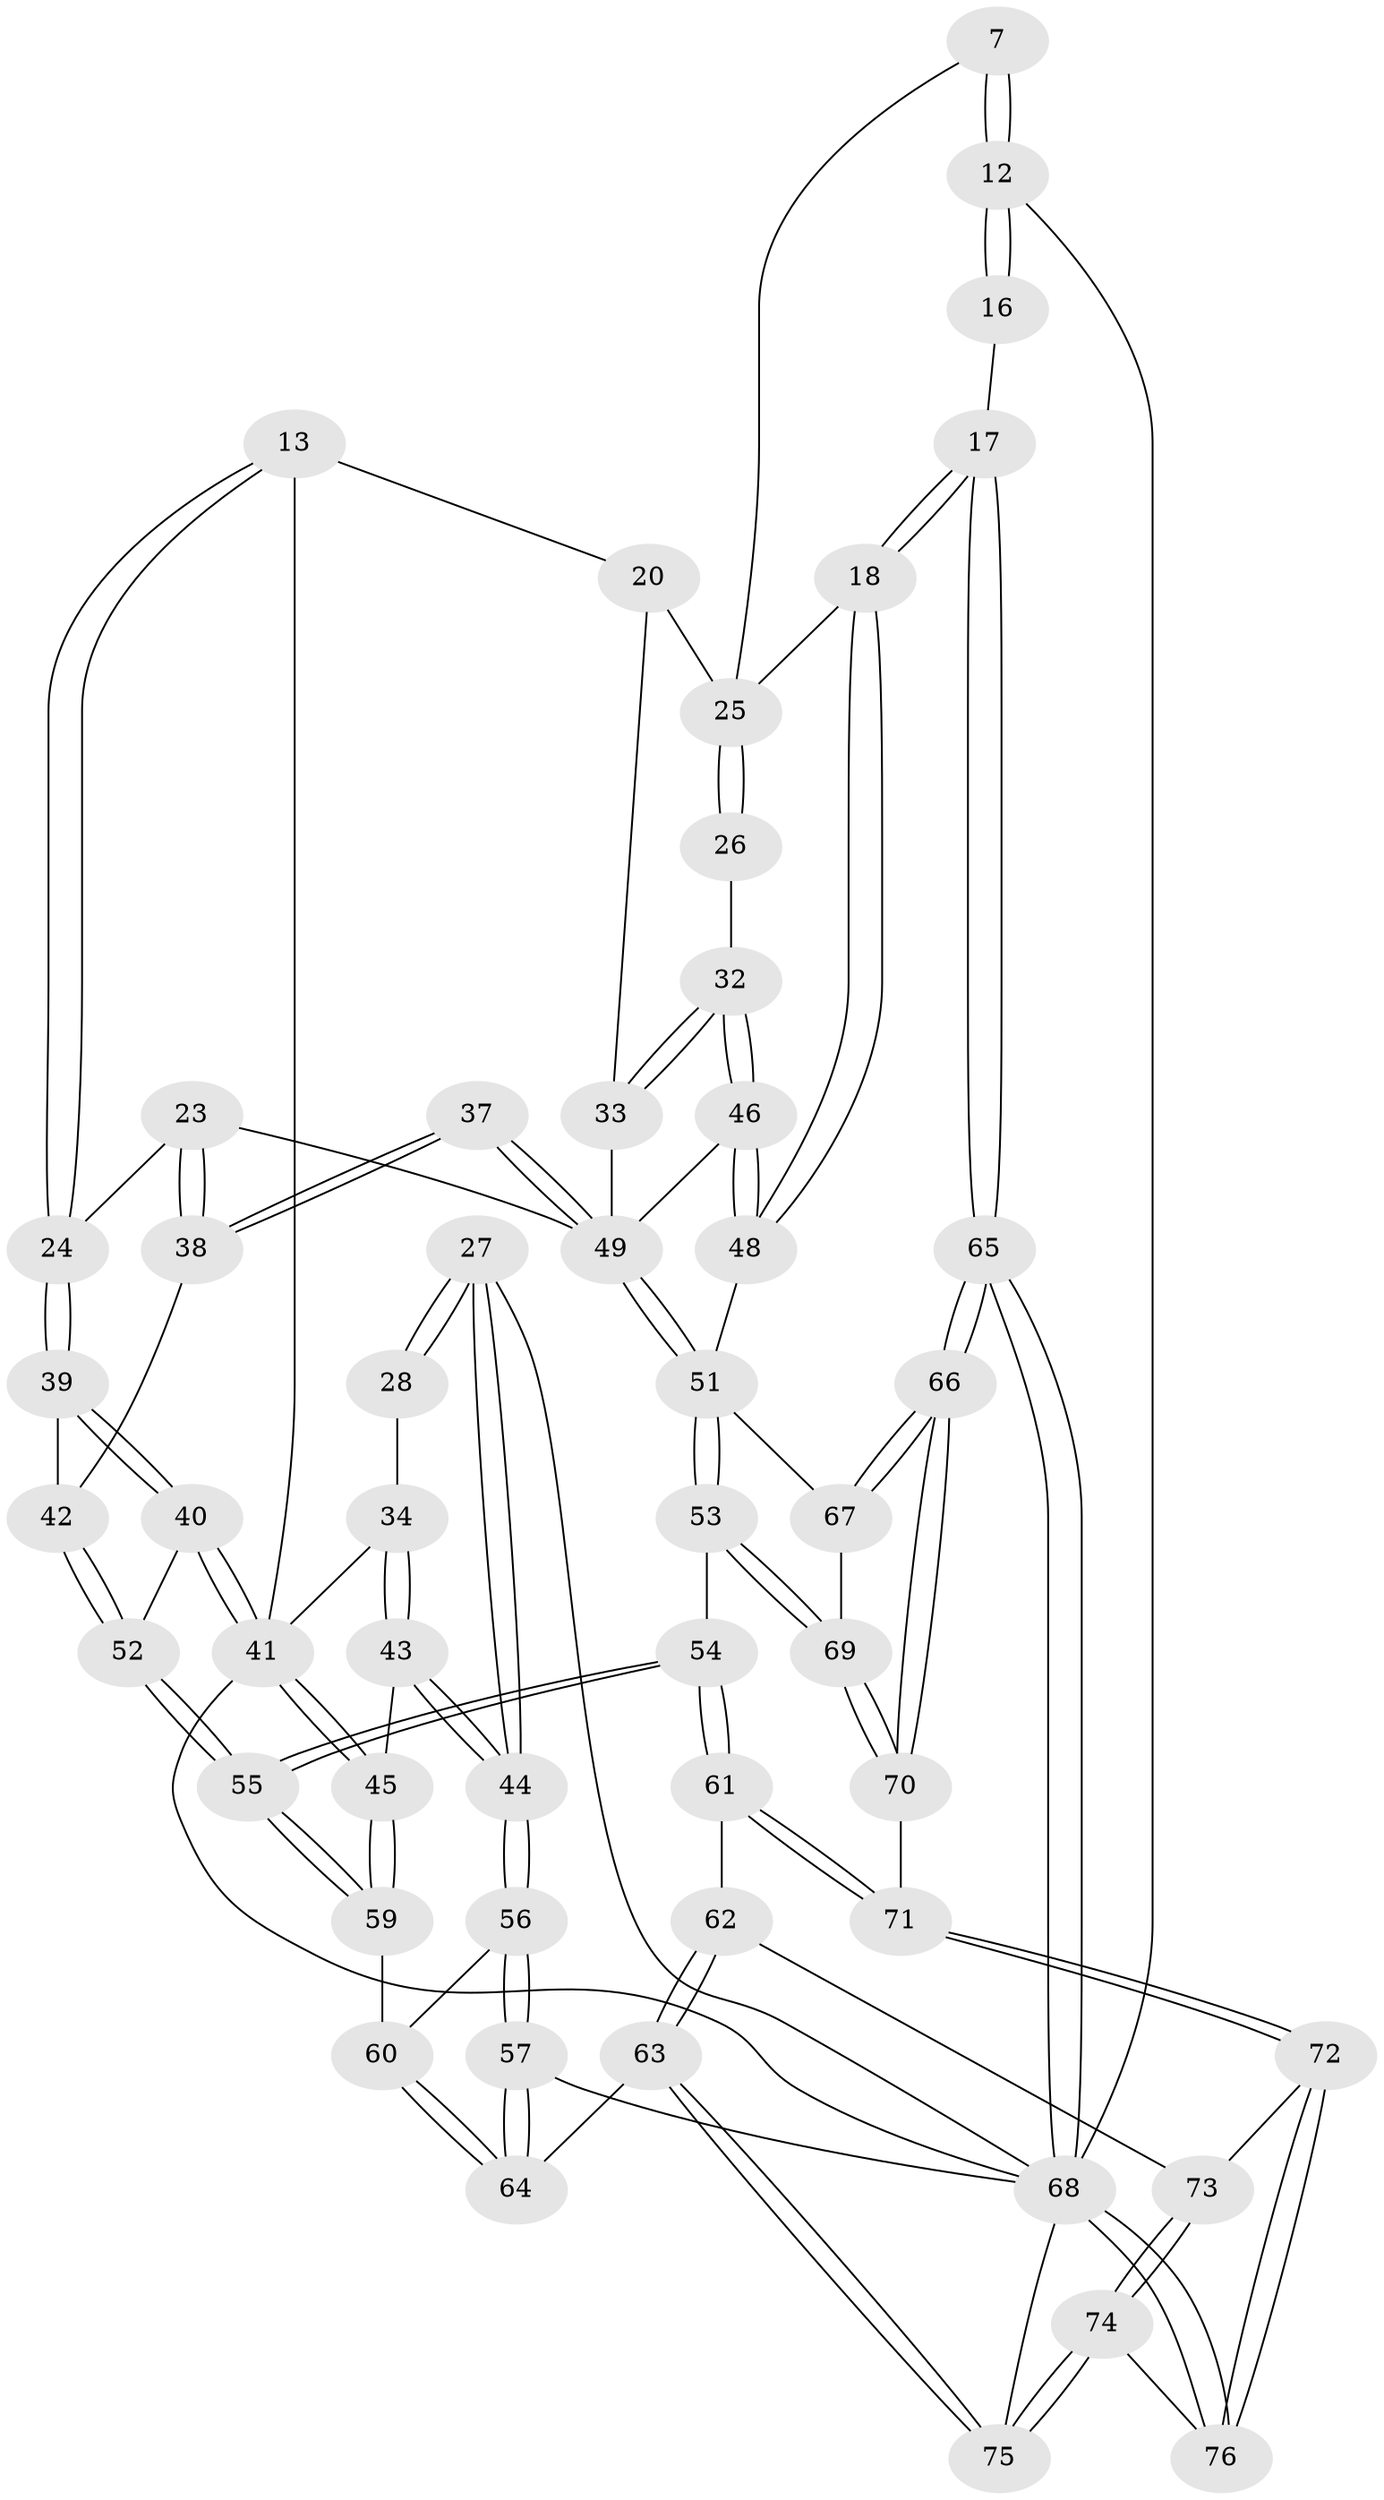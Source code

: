 // original degree distribution, {3: 0.039473684210526314, 4: 0.21052631578947367, 6: 0.21052631578947367, 5: 0.5394736842105263}
// Generated by graph-tools (version 1.1) at 2025/04/03/04/25 22:04:43]
// undirected, 53 vertices, 129 edges
graph export_dot {
graph [start="1"]
  node [color=gray90,style=filled];
  7 [pos="+0.724006273181441+0.004394936599662212",super="+1"];
  12 [pos="+0.9897759787830779+0.23208751692096594",super="+3"];
  13 [pos="+0.34490801473418475+0.23209943455912427",super="+11"];
  16 [pos="+1+0.37778214130614934"];
  17 [pos="+1+0.4013921458924866"];
  18 [pos="+1+0.40793733644822494"];
  20 [pos="+0.5987459013103764+0.21353244827042475",super="+10"];
  23 [pos="+0.4394716517595574+0.2779537818614005"];
  24 [pos="+0.3732346168973515+0.25816269450239443"];
  25 [pos="+0.6588332169607124+0.16373895442525027",super="+19"];
  26 [pos="+0.7654271731433226+0.3115464624631164"];
  27 [pos="+0+0.23412319093400452"];
  28 [pos="+0.00848503282255715+0.2480730040167153"];
  32 [pos="+0.6779466567532711+0.3549950302123153"];
  33 [pos="+0.6132363783940566+0.34717955049286137",super="+21"];
  34 [pos="+0.07121025294123684+0.34971510024174135",super="+31"];
  37 [pos="+0.5267273914251264+0.5044960599459974"];
  38 [pos="+0.48098368615190207+0.5000823036964198"];
  39 [pos="+0.38014246860218687+0.4391740669888955"];
  40 [pos="+0.24852467617348226+0.4992942776242376"];
  41 [pos="+0.21053730511957675+0.5044980110920715",super="+30+14+15+5+6"];
  42 [pos="+0.47123564366495874+0.5004357958508913"];
  43 [pos="+0.00983496588671979+0.43478431173075516"];
  44 [pos="+0+0.5214019297649961"];
  45 [pos="+0.20561551866283154+0.5117754129505847"];
  46 [pos="+0.6864750912755251+0.48634094627728885"];
  48 [pos="+0.9436191349218578+0.4637489927857325"];
  49 [pos="+0.5905196418454649+0.5634989864797847",super="+47+36"];
  51 [pos="+0.60405960407941+0.6334349678917901",super="+50"];
  52 [pos="+0.39978483530801934+0.571742675302162"];
  53 [pos="+0.5794956350493098+0.7351766108987611"];
  54 [pos="+0.38919627007043994+0.7513156842461236"];
  55 [pos="+0.37563542175754416+0.6697962878629781"];
  56 [pos="+0+0.5413986054610491"];
  57 [pos="+0+0.798473892668921"];
  59 [pos="+0.2055267540196773+0.5121176459852715"];
  60 [pos="+0.1819338844636754+0.5523939103580889"];
  61 [pos="+0.37110802287960276+0.7657553968978005"];
  62 [pos="+0.308799689681369+0.8110546480253293"];
  63 [pos="+0.18585986090721188+0.8100288334972351"];
  64 [pos="+0.13607940258076665+0.7797337461929585"];
  65 [pos="+1+1"];
  66 [pos="+0.9841745218807854+0.934777329690372"];
  67 [pos="+0.8240875075334069+0.6921269806500584"];
  68 [pos="+1+1",super="+58"];
  69 [pos="+0.6232131621456679+0.7935860271616796"];
  70 [pos="+0.6289918870234781+0.808427395537778"];
  71 [pos="+0.5752158804064563+1"];
  72 [pos="+0.5552471808438552+1"];
  73 [pos="+0.3217239954141578+0.8369177216935639"];
  74 [pos="+0.3122135795658212+1"];
  75 [pos="+0.16038774513652346+1"];
  76 [pos="+0.5605845035386526+1"];
  7 -- 12 [weight=2];
  7 -- 12;
  7 -- 25;
  12 -- 16 [weight=2];
  12 -- 16;
  12 -- 68 [weight=2];
  13 -- 24;
  13 -- 24;
  13 -- 41 [weight=2];
  13 -- 20;
  16 -- 17;
  17 -- 18;
  17 -- 18;
  17 -- 65;
  17 -- 65;
  18 -- 48;
  18 -- 48;
  18 -- 25;
  20 -- 25 [weight=2];
  20 -- 33;
  23 -- 24;
  23 -- 38;
  23 -- 38;
  23 -- 49;
  24 -- 39;
  24 -- 39;
  25 -- 26 [weight=2];
  25 -- 26;
  26 -- 32;
  27 -- 28;
  27 -- 28;
  27 -- 44;
  27 -- 44;
  27 -- 68;
  28 -- 34 [weight=2];
  32 -- 33;
  32 -- 33;
  32 -- 46;
  32 -- 46;
  33 -- 49 [weight=2];
  34 -- 43;
  34 -- 43;
  34 -- 41;
  37 -- 38;
  37 -- 38;
  37 -- 49 [weight=2];
  37 -- 49;
  38 -- 42;
  39 -- 40;
  39 -- 40;
  39 -- 42;
  40 -- 41;
  40 -- 41;
  40 -- 52;
  41 -- 45;
  41 -- 45;
  41 -- 68;
  42 -- 52;
  42 -- 52;
  43 -- 44;
  43 -- 44;
  43 -- 45;
  44 -- 56;
  44 -- 56;
  45 -- 59;
  45 -- 59;
  46 -- 48;
  46 -- 48;
  46 -- 49;
  48 -- 51;
  49 -- 51;
  49 -- 51;
  51 -- 53;
  51 -- 53;
  51 -- 67;
  52 -- 55;
  52 -- 55;
  53 -- 54;
  53 -- 69;
  53 -- 69;
  54 -- 55;
  54 -- 55;
  54 -- 61;
  54 -- 61;
  55 -- 59;
  55 -- 59;
  56 -- 57;
  56 -- 57;
  56 -- 60;
  57 -- 64;
  57 -- 64;
  57 -- 68;
  59 -- 60;
  60 -- 64;
  60 -- 64;
  61 -- 62;
  61 -- 71;
  61 -- 71;
  62 -- 63;
  62 -- 63;
  62 -- 73;
  63 -- 64;
  63 -- 75;
  63 -- 75;
  65 -- 66;
  65 -- 66;
  65 -- 68;
  65 -- 68;
  66 -- 67;
  66 -- 67;
  66 -- 70;
  66 -- 70;
  67 -- 69;
  68 -- 76;
  68 -- 76;
  68 -- 75;
  69 -- 70;
  69 -- 70;
  70 -- 71;
  71 -- 72;
  71 -- 72;
  72 -- 73;
  72 -- 76;
  72 -- 76;
  73 -- 74;
  73 -- 74;
  74 -- 75;
  74 -- 75;
  74 -- 76;
}
